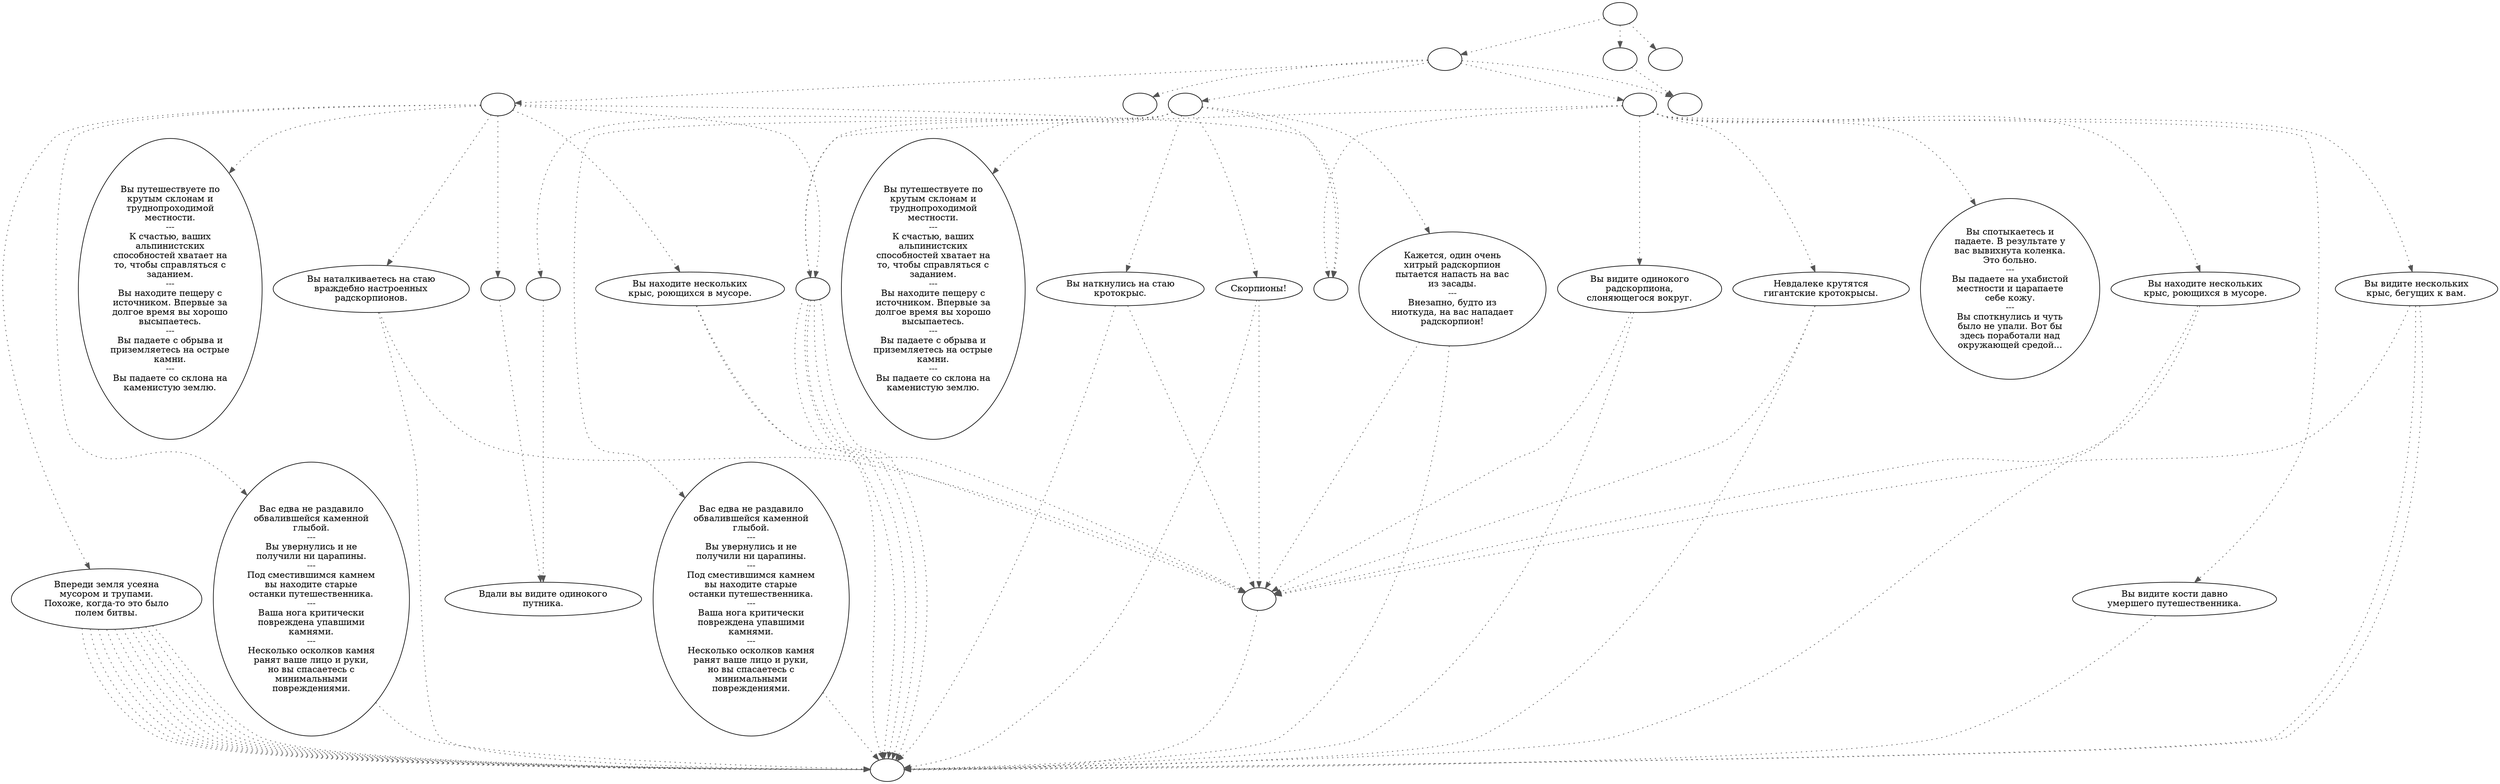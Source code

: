 digraph rndmtn {
  "start" [style=filled       fillcolor="#FFFFFF"       color="#000000"]
  "start" -> "map_enter_p_proc" [style=dotted color="#555555"]
  "start" -> "map_update_p_proc" [style=dotted color="#555555"]
  "start" -> "map_exit_p_proc" [style=dotted color="#555555"]
  "start" [label=""]
  "map_enter_p_proc" [style=filled       fillcolor="#FFFFFF"       color="#000000"]
  "map_enter_p_proc" -> "North_table" [style=dotted color="#555555"]
  "map_enter_p_proc" -> "South_table" [style=dotted color="#555555"]
  "map_enter_p_proc" -> "Vault_table" [style=dotted color="#555555"]
  "map_enter_p_proc" -> "Lighting" [style=dotted color="#555555"]
  "map_enter_p_proc" -> "add_party" [style=dotted color="#555555"]
  "map_enter_p_proc" [label=""]
  "map_update_p_proc" [style=filled       fillcolor="#FFFFFF"       color="#000000"]
  "map_update_p_proc" -> "Lighting" [style=dotted color="#555555"]
  "map_update_p_proc" [label=""]
  "map_exit_p_proc" [style=filled       fillcolor="#FFFFFF"       color="#000000"]
  "map_exit_p_proc" [label=""]
  "stranger" [style=filled       fillcolor="#FFFFFF"       color="#000000"]
  "stranger" -> "Place_critter" [style=dotted color="#555555"]
  "stranger" [label=""]
  "Place_critter" [style=filled       fillcolor="#FFFFFF"       color="#000000"]
  "Place_critter" [label=""]
  "choose_start" [style=filled       fillcolor="#FFFFFF"       color="#000000"]
  "choose_start" [label=""]
  "Patrick" [style=filled       fillcolor="#FFFFFF"       color="#000000"]
  "Patrick" [label="Вдали вы видите одинокого\nпутника."]
  "North_table" [style=filled       fillcolor="#FFFFFF"       color="#000000"]
  "North_table" -> "choose_start" [style=dotted color="#555555"]
  "North_table" -> "North1" [style=dotted color="#555555"]
  "North_table" -> "North2" [style=dotted color="#555555"]
  "North_table" -> "North3" [style=dotted color="#555555"]
  "North_table" -> "North4" [style=dotted color="#555555"]
  "North_table" -> "North5" [style=dotted color="#555555"]
  "North_table" -> "North6" [style=dotted color="#555555"]
  "North_table" -> "hunters" [style=dotted color="#555555"]
  "North_table" [label=""]
  "South_table" [style=filled       fillcolor="#FFFFFF"       color="#000000"]
  "South_table" -> "choose_start" [style=dotted color="#555555"]
  "South_table" -> "South1" [style=dotted color="#555555"]
  "South_table" -> "South2" [style=dotted color="#555555"]
  "South_table" -> "South3" [style=dotted color="#555555"]
  "South_table" -> "South4" [style=dotted color="#555555"]
  "South_table" -> "South5" [style=dotted color="#555555"]
  "South_table" -> "South6" [style=dotted color="#555555"]
  "South_table" -> "hunters" [style=dotted color="#555555"]
  "South_table" [label=""]
  "Vault_table" [style=filled       fillcolor="#FFFFFF"       color="#000000"]
  "Vault_table" -> "choose_start" [style=dotted color="#555555"]
  "Vault_table" -> "Vault1" [style=dotted color="#555555"]
  "Vault_table" -> "Vault2" [style=dotted color="#555555"]
  "Vault_table" -> "Vault3" [style=dotted color="#555555"]
  "Vault_table" -> "Vault4" [style=dotted color="#555555"]
  "Vault_table" -> "Vault5" [style=dotted color="#555555"]
  "Vault_table" -> "Vault6" [style=dotted color="#555555"]
  "Vault_table" -> "hunters" [style=dotted color="#555555"]
  "Vault_table" [label=""]
  "North1" [style=filled       fillcolor="#FFFFFF"       color="#000000"]
  "North1" [label="Вы путешествуете по\nкрутым склонам и\nтруднопроходимой\nместности.\n---\nК счастью, ваших\nальпинистских\nспособностей хватает на\nто, чтобы справляться с\nзаданием.\n---\nВы находите пещеру с\nисточником. Впервые за\nдолгое время вы хорошо\nвысыпаетесь.\n---\nВы падаете с обрыва и\nприземляетесь на острые\nкамни.\n---\nВы падаете со склона на\nкаменистую землю."]
  "North2" [style=filled       fillcolor="#FFFFFF"       color="#000000"]
  "North2" -> "Place_critter" [style=dotted color="#555555"]
  "North2" -> "stranger" [style=dotted color="#555555"]
  "North2" [label="Скорпионы!"]
  "North3" [style=filled       fillcolor="#FFFFFF"       color="#000000"]
  "North3" -> "Patrick" [style=dotted color="#555555"]
  "North3" [label=""]
  "North4" [style=filled       fillcolor="#FFFFFF"       color="#000000"]
  "North4" -> "Place_critter" [style=dotted color="#555555"]
  "North4" -> "stranger" [style=dotted color="#555555"]
  "North4" [label="Кажется, один очень\nхитрый радскорпион\nпытается напасть на вас\nиз засады.\n---\nВнезапно, будто из\nниоткуда, на вас нападает\nрадскорпион!"]
  "North5" [style=filled       fillcolor="#FFFFFF"       color="#000000"]
  "North5" -> "Place_critter" [style=dotted color="#555555"]
  "North5" -> "stranger" [style=dotted color="#555555"]
  "North5" [label="Вы наткнулись на стаю\nкротокрыс."]
  "North6" [style=filled       fillcolor="#FFFFFF"       color="#000000"]
  "North6" -> "Place_critter" [style=dotted color="#555555"]
  "North6" [label="Вас едва не раздавило\nобвалившейся каменной\nглыбой.\n---\nВы увернулись и не\nполучили ни царапины.\n---\nПод сместившимся камнем\nвы находите старые\nостанки путешественника.\n---\nВаша нога критически\nповреждена упавшими\nкамнями.\n---\nНесколько осколков камня\nранят ваше лицо и руки,\nно вы спасаетесь с\nминимальными\nповреждениями."]
  "South1" [style=filled       fillcolor="#FFFFFF"       color="#000000"]
  "South1" [label="Вы путешествуете по\nкрутым склонам и\nтруднопроходимой\nместности.\n---\nК счастью, ваших\nальпинистских\nспособностей хватает на\nто, чтобы справляться с\nзаданием.\n---\nВы находите пещеру с\nисточником. Впервые за\nдолгое время вы хорошо\nвысыпаетесь.\n---\nВы падаете с обрыва и\nприземляетесь на острые\nкамни.\n---\nВы падаете со склона на\nкаменистую землю."]
  "South2" [style=filled       fillcolor="#FFFFFF"       color="#000000"]
  "South2" -> "Place_critter" [style=dotted color="#555555"]
  "South2" -> "stranger" [style=dotted color="#555555"]
  "South2" [label="Вы наталкиваетесь на стаю\nвраждебно настроенных\nрадскорпионов."]
  "South3" [style=filled       fillcolor="#FFFFFF"       color="#000000"]
  "South3" -> "Place_critter" [style=dotted color="#555555"]
  "South3" -> "stranger" [style=dotted color="#555555"]
  "South3" [label="Вы находите нескольких\nкрыс, роющихся в мусоре."]
  "South4" [style=filled       fillcolor="#FFFFFF"       color="#000000"]
  "South4" -> "Patrick" [style=dotted color="#555555"]
  "South4" [label=""]
  "South5" [style=filled       fillcolor="#FFFFFF"       color="#000000"]
  "South5" -> "Place_critter" [style=dotted color="#555555"]
  "South5" -> "Place_critter" [style=dotted color="#555555"]
  "South5" -> "Place_critter" [style=dotted color="#555555"]
  "South5" -> "Place_critter" [style=dotted color="#555555"]
  "South5" -> "Place_critter" [style=dotted color="#555555"]
  "South5" -> "Place_critter" [style=dotted color="#555555"]
  "South5" -> "Place_critter" [style=dotted color="#555555"]
  "South5" -> "Place_critter" [style=dotted color="#555555"]
  "South5" -> "Place_critter" [style=dotted color="#555555"]
  "South5" -> "Place_critter" [style=dotted color="#555555"]
  "South5" [label="Впереди земля усеяна\nмусором и трупами.\nПохоже, когда-то это было\nполем битвы."]
  "South6" [style=filled       fillcolor="#FFFFFF"       color="#000000"]
  "South6" -> "Place_critter" [style=dotted color="#555555"]
  "South6" [label="Вас едва не раздавило\nобвалившейся каменной\nглыбой.\n---\nВы увернулись и не\nполучили ни царапины.\n---\nПод сместившимся камнем\nвы находите старые\nостанки путешественника.\n---\nВаша нога критически\nповреждена упавшими\nкамнями.\n---\nНесколько осколков камня\nранят ваше лицо и руки,\nно вы спасаетесь с\nминимальными\nповреждениями."]
  "Vault1" [style=filled       fillcolor="#FFFFFF"       color="#000000"]
  "Vault1" -> "Place_critter" [style=dotted color="#555555"]
  "Vault1" -> "stranger" [style=dotted color="#555555"]
  "Vault1" [label="Вы видите одинокого\nрадскорпиона,\nслоняющегося вокруг."]
  "Vault2" [style=filled       fillcolor="#FFFFFF"       color="#000000"]
  "Vault2" -> "Place_critter" [style=dotted color="#555555"]
  "Vault2" [label="Вы видите кости давно\nумершего путешественника."]
  "Vault3" [style=filled       fillcolor="#FFFFFF"       color="#000000"]
  "Vault3" -> "Place_critter" [style=dotted color="#555555"]
  "Vault3" -> "stranger" [style=dotted color="#555555"]
  "Vault3" [label="Невдалеке крутятся\nгигантские кротокрысы."]
  "Vault4" [style=filled       fillcolor="#FFFFFF"       color="#000000"]
  "Vault4" -> "Place_critter" [style=dotted color="#555555"]
  "Vault4" -> "stranger" [style=dotted color="#555555"]
  "Vault4" [label="Вы находите нескольких\nкрыс, роющихся в мусоре."]
  "Vault5" [style=filled       fillcolor="#FFFFFF"       color="#000000"]
  "Vault5" [label="Вы спотыкаетесь и\nпадаете. В результате у\nвас вывихнута коленка.\nЭто больно.\n---\nВы падаете на ухабистой\nместности и царапаете\nсебе кожу.\n---\nВы споткнулись и чуть\nбыло не упали. Вот бы\nздесь поработали над\nокружающей средой..."]
  "Vault6" [style=filled       fillcolor="#FFFFFF"       color="#000000"]
  "Vault6" -> "Place_critter" [style=dotted color="#555555"]
  "Vault6" -> "Place_critter" [style=dotted color="#555555"]
  "Vault6" -> "stranger" [style=dotted color="#555555"]
  "Vault6" [label="Вы видите нескольких\nкрыс, бегущих к вам."]
  "Lighting" [style=filled       fillcolor="#FFFFFF"       color="#000000"]
  "Lighting" [label=""]
  "hunters" [style=filled       fillcolor="#FFFFFF"       color="#000000"]
  "hunters" -> "Place_critter" [style=dotted color="#555555"]
  "hunters" -> "Place_critter" [style=dotted color="#555555"]
  "hunters" -> "Place_critter" [style=dotted color="#555555"]
  "hunters" -> "Place_critter" [style=dotted color="#555555"]
  "hunters" -> "stranger" [style=dotted color="#555555"]
  "hunters" [label=""]
  "add_party" [style=filled       fillcolor="#FFFFFF"       color="#000000"]
  "add_party" [label=""]
}